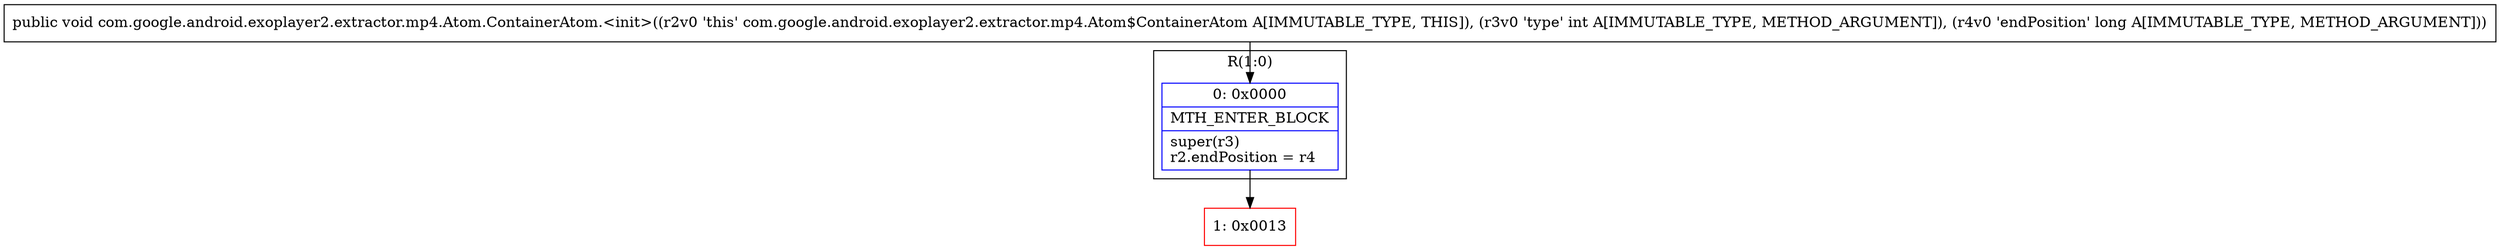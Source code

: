 digraph "CFG forcom.google.android.exoplayer2.extractor.mp4.Atom.ContainerAtom.\<init\>(IJ)V" {
subgraph cluster_Region_1920627161 {
label = "R(1:0)";
node [shape=record,color=blue];
Node_0 [shape=record,label="{0\:\ 0x0000|MTH_ENTER_BLOCK\l|super(r3)\lr2.endPosition = r4\l}"];
}
Node_1 [shape=record,color=red,label="{1\:\ 0x0013}"];
MethodNode[shape=record,label="{public void com.google.android.exoplayer2.extractor.mp4.Atom.ContainerAtom.\<init\>((r2v0 'this' com.google.android.exoplayer2.extractor.mp4.Atom$ContainerAtom A[IMMUTABLE_TYPE, THIS]), (r3v0 'type' int A[IMMUTABLE_TYPE, METHOD_ARGUMENT]), (r4v0 'endPosition' long A[IMMUTABLE_TYPE, METHOD_ARGUMENT])) }"];
MethodNode -> Node_0;
Node_0 -> Node_1;
}

